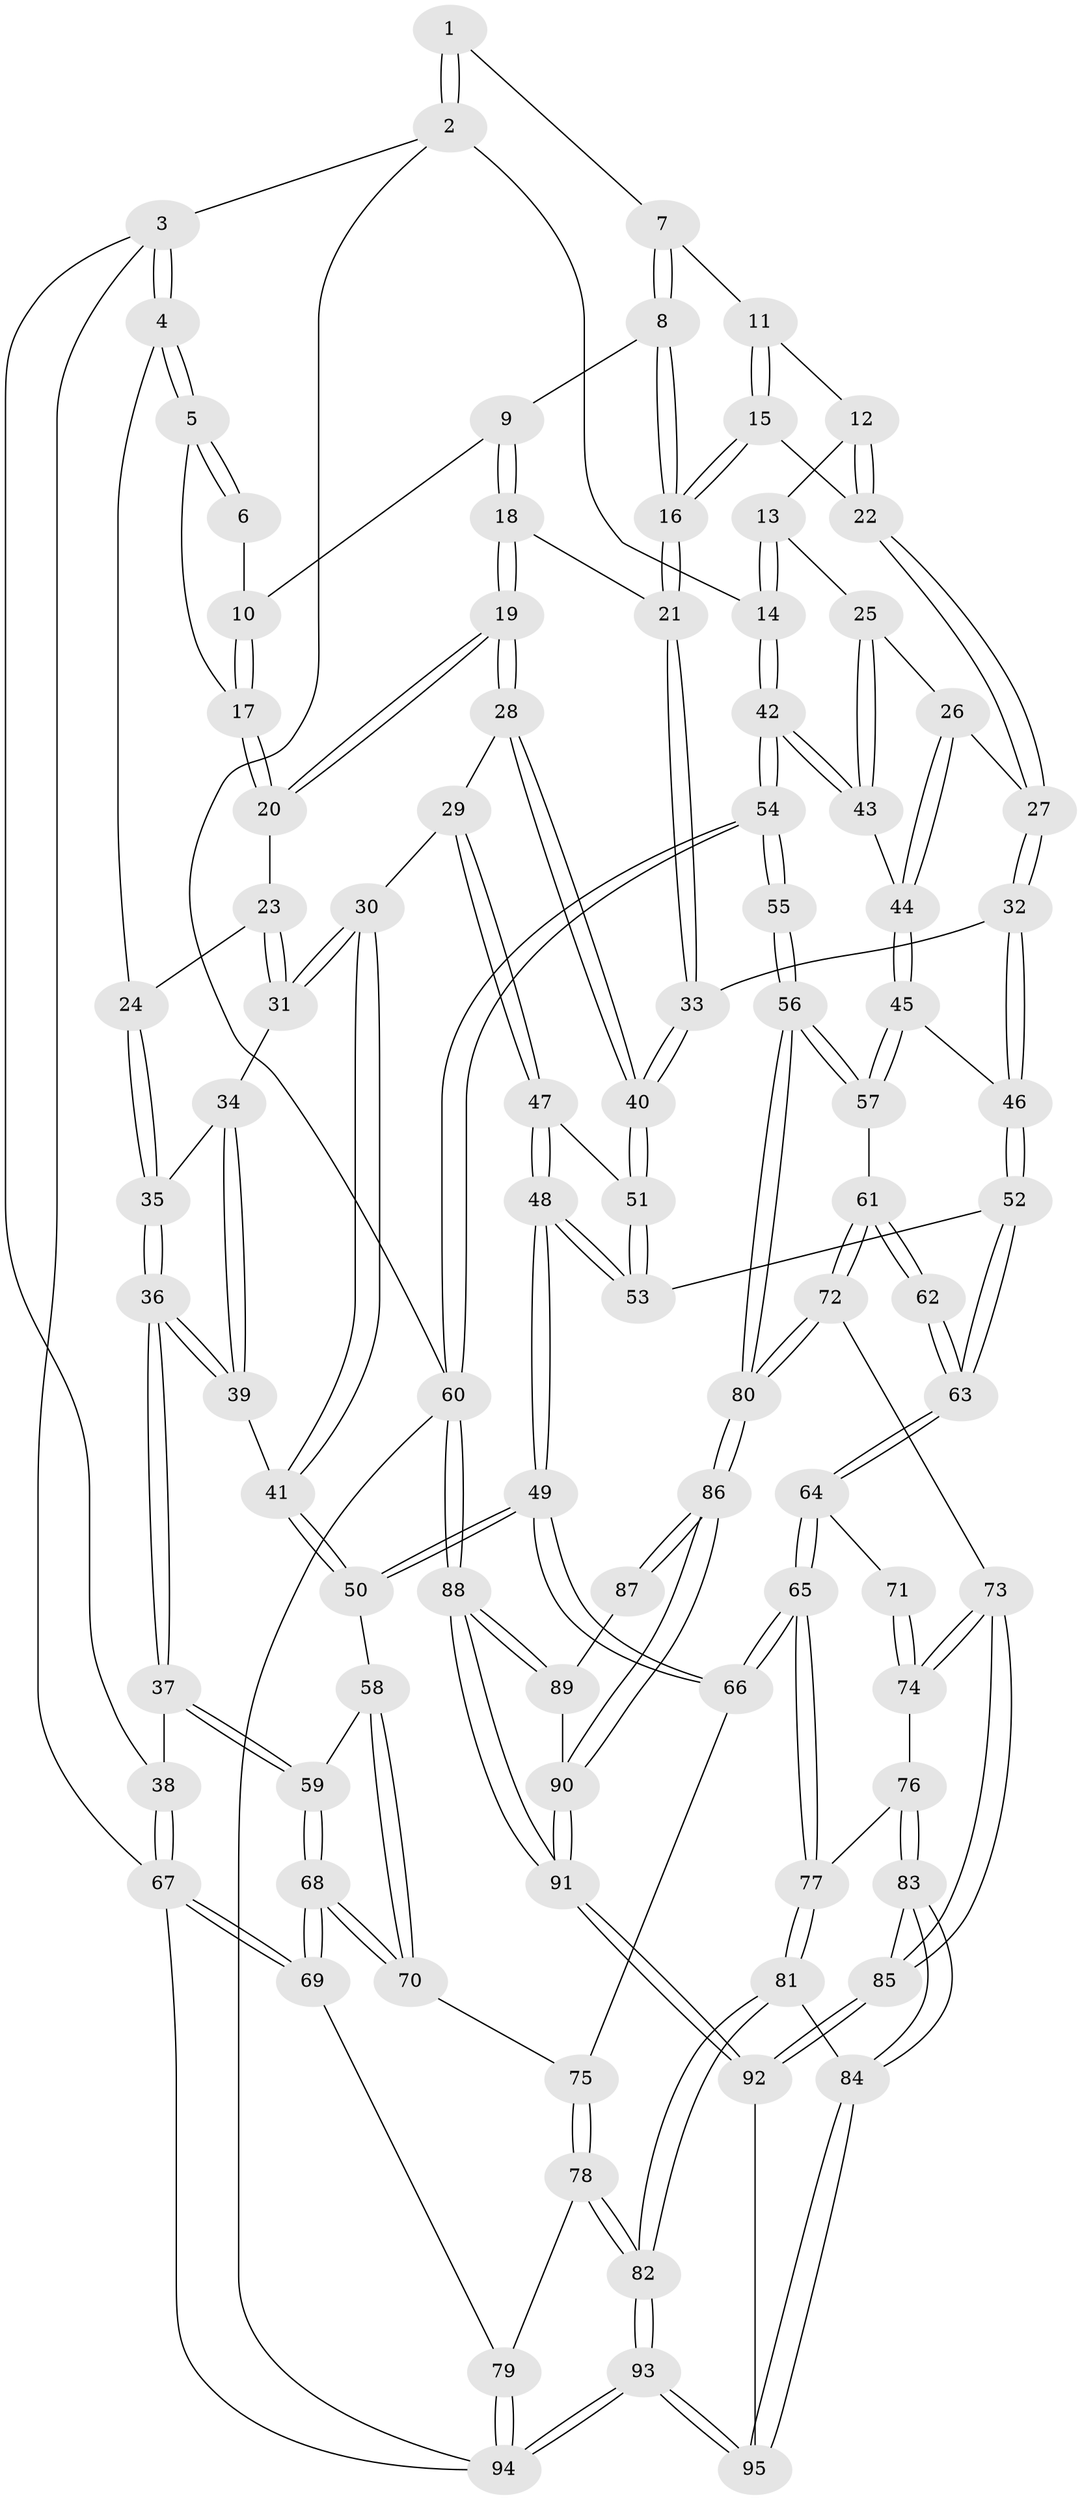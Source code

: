 // coarse degree distribution, {5: 0.07894736842105263, 3: 0.34210526315789475, 4: 0.5526315789473685, 2: 0.02631578947368421}
// Generated by graph-tools (version 1.1) at 2025/38/03/04/25 23:38:21]
// undirected, 95 vertices, 234 edges
graph export_dot {
  node [color=gray90,style=filled];
  1 [pos="+0.6871951438608984+0"];
  2 [pos="+1+0"];
  3 [pos="+0+0"];
  4 [pos="+0+0"];
  5 [pos="+0.02078545980307267+0"];
  6 [pos="+0.48660473564265194+0"];
  7 [pos="+0.6882490265782039+0"];
  8 [pos="+0.6816707554346472+0"];
  9 [pos="+0.5643999082744422+0.06941274679417908"];
  10 [pos="+0.4820810044871624+0.031997086344697244"];
  11 [pos="+0.8131850729500404+0.016535974488642653"];
  12 [pos="+0.8939983569114435+0.0712323819549788"];
  13 [pos="+0.9551473839464707+0.05967442726585549"];
  14 [pos="+1+0"];
  15 [pos="+0.748222312449378+0.10493897836878123"];
  16 [pos="+0.720495843247469+0.09959903991912661"];
  17 [pos="+0.43533375902704635+0.07728616280228803"];
  18 [pos="+0.5773566664337243+0.10907214685277254"];
  19 [pos="+0.43964875568648537+0.21106630145470154"];
  20 [pos="+0.42533659122424605+0.11166817427257937"];
  21 [pos="+0.6659116443389769+0.15409309608426638"];
  22 [pos="+0.7919944076012434+0.11852530736198479"];
  23 [pos="+0.32773176783218955+0.08171504201919622"];
  24 [pos="+0+0"];
  25 [pos="+0.9200035209398679+0.2122928004192711"];
  26 [pos="+0.8711227203393133+0.23337506948863723"];
  27 [pos="+0.8293364101811685+0.22604474621517862"];
  28 [pos="+0.4321257052364456+0.2405542993100107"];
  29 [pos="+0.3907862484014882+0.2601529530413901"];
  30 [pos="+0.37940557587610907+0.26159292271338525"];
  31 [pos="+0.3110370729404183+0.1904717908926574"];
  32 [pos="+0.7245861256988329+0.298495151183038"];
  33 [pos="+0.6592976849411615+0.2531457576923839"];
  34 [pos="+0.21755749422450885+0.1373614313045602"];
  35 [pos="+0.0744316939929404+0"];
  36 [pos="+0.0981562655699088+0.35794079239356075"];
  37 [pos="+0.03770666287162947+0.39389159475017227"];
  38 [pos="+0+0.39273571458396656"];
  39 [pos="+0.1938924343865157+0.3597377775950829"];
  40 [pos="+0.5454754525637034+0.29553037448299974"];
  41 [pos="+0.2336451261872667+0.36953466558658365"];
  42 [pos="+1+0.29930674907456095"];
  43 [pos="+1+0.29078794409278286"];
  44 [pos="+0.8892666979270607+0.3872426946554443"];
  45 [pos="+0.8370640354100458+0.47652081079885095"];
  46 [pos="+0.7795239436024698+0.46094812976045774"];
  47 [pos="+0.4402813011891186+0.4656207620074904"];
  48 [pos="+0.41171949256168483+0.5475470825109965"];
  49 [pos="+0.35715583665282413+0.5988256431704546"];
  50 [pos="+0.33563995710598155+0.5812528141244298"];
  51 [pos="+0.5524265784496385+0.37551877634327824"];
  52 [pos="+0.6692556472770672+0.5085709383331298"];
  53 [pos="+0.6500172884452926+0.5010114890209934"];
  54 [pos="+1+0.6765414988586401"];
  55 [pos="+1+0.6652342410051996"];
  56 [pos="+1+0.6474423144418329"];
  57 [pos="+0.9687632269607455+0.6108257716667133"];
  58 [pos="+0.11172175010558603+0.5826765561486636"];
  59 [pos="+0.10243380069957993+0.5814398083160793"];
  60 [pos="+1+1"];
  61 [pos="+0.6976303023151529+0.7110398995313861"];
  62 [pos="+0.6608193593022101+0.6526829687211375"];
  63 [pos="+0.6549435404037385+0.5829440430983959"];
  64 [pos="+0.45026260012914177+0.6535316197856769"];
  65 [pos="+0.3731668380831688+0.6510208164837084"];
  66 [pos="+0.36448549131522856+0.6385707547420442"];
  67 [pos="+0+0.8017323005269587"];
  68 [pos="+0+0.7457870504167887"];
  69 [pos="+0+0.7846557402608513"];
  70 [pos="+0.1926585619246084+0.7202872105505211"];
  71 [pos="+0.5709273360451846+0.6867574397820337"];
  72 [pos="+0.6851122345942677+0.8276288292591492"];
  73 [pos="+0.6541833181496527+0.833997225055692"];
  74 [pos="+0.5749434482124901+0.7468866071419524"];
  75 [pos="+0.22125046907233878+0.722840383087504"];
  76 [pos="+0.42709187091361767+0.7464926584007259"];
  77 [pos="+0.38696858936874085+0.7071170951424264"];
  78 [pos="+0.18419299913398132+0.8949840807555492"];
  79 [pos="+0.03280741556544099+0.8452038320241352"];
  80 [pos="+0.700402354599837+0.8376380229628442"];
  81 [pos="+0.31207083295610893+0.8720892646476273"];
  82 [pos="+0.19711237036320334+0.9062939871249768"];
  83 [pos="+0.5263886582289407+0.8881944952458941"];
  84 [pos="+0.3823665676832744+0.9444544459596018"];
  85 [pos="+0.5410657796338645+0.8945589186605473"];
  86 [pos="+0.7443304176155809+0.8901414836124523"];
  87 [pos="+0.9467744886715859+0.8022734978422016"];
  88 [pos="+1+1"];
  89 [pos="+0.8901733709807051+0.9316459302004266"];
  90 [pos="+0.7609480800834094+0.9372603239057378"];
  91 [pos="+0.7290871008038398+1"];
  92 [pos="+0.5823374974262814+1"];
  93 [pos="+0.21481967659385723+1"];
  94 [pos="+0.1551847531678382+1"];
  95 [pos="+0.34721131813419037+1"];
  1 -- 2;
  1 -- 2;
  1 -- 7;
  2 -- 3;
  2 -- 14;
  2 -- 60;
  3 -- 4;
  3 -- 4;
  3 -- 38;
  3 -- 67;
  4 -- 5;
  4 -- 5;
  4 -- 24;
  5 -- 6;
  5 -- 6;
  5 -- 17;
  6 -- 10;
  7 -- 8;
  7 -- 8;
  7 -- 11;
  8 -- 9;
  8 -- 16;
  8 -- 16;
  9 -- 10;
  9 -- 18;
  9 -- 18;
  10 -- 17;
  10 -- 17;
  11 -- 12;
  11 -- 15;
  11 -- 15;
  12 -- 13;
  12 -- 22;
  12 -- 22;
  13 -- 14;
  13 -- 14;
  13 -- 25;
  14 -- 42;
  14 -- 42;
  15 -- 16;
  15 -- 16;
  15 -- 22;
  16 -- 21;
  16 -- 21;
  17 -- 20;
  17 -- 20;
  18 -- 19;
  18 -- 19;
  18 -- 21;
  19 -- 20;
  19 -- 20;
  19 -- 28;
  19 -- 28;
  20 -- 23;
  21 -- 33;
  21 -- 33;
  22 -- 27;
  22 -- 27;
  23 -- 24;
  23 -- 31;
  23 -- 31;
  24 -- 35;
  24 -- 35;
  25 -- 26;
  25 -- 43;
  25 -- 43;
  26 -- 27;
  26 -- 44;
  26 -- 44;
  27 -- 32;
  27 -- 32;
  28 -- 29;
  28 -- 40;
  28 -- 40;
  29 -- 30;
  29 -- 47;
  29 -- 47;
  30 -- 31;
  30 -- 31;
  30 -- 41;
  30 -- 41;
  31 -- 34;
  32 -- 33;
  32 -- 46;
  32 -- 46;
  33 -- 40;
  33 -- 40;
  34 -- 35;
  34 -- 39;
  34 -- 39;
  35 -- 36;
  35 -- 36;
  36 -- 37;
  36 -- 37;
  36 -- 39;
  36 -- 39;
  37 -- 38;
  37 -- 59;
  37 -- 59;
  38 -- 67;
  38 -- 67;
  39 -- 41;
  40 -- 51;
  40 -- 51;
  41 -- 50;
  41 -- 50;
  42 -- 43;
  42 -- 43;
  42 -- 54;
  42 -- 54;
  43 -- 44;
  44 -- 45;
  44 -- 45;
  45 -- 46;
  45 -- 57;
  45 -- 57;
  46 -- 52;
  46 -- 52;
  47 -- 48;
  47 -- 48;
  47 -- 51;
  48 -- 49;
  48 -- 49;
  48 -- 53;
  48 -- 53;
  49 -- 50;
  49 -- 50;
  49 -- 66;
  49 -- 66;
  50 -- 58;
  51 -- 53;
  51 -- 53;
  52 -- 53;
  52 -- 63;
  52 -- 63;
  54 -- 55;
  54 -- 55;
  54 -- 60;
  54 -- 60;
  55 -- 56;
  55 -- 56;
  56 -- 57;
  56 -- 57;
  56 -- 80;
  56 -- 80;
  57 -- 61;
  58 -- 59;
  58 -- 70;
  58 -- 70;
  59 -- 68;
  59 -- 68;
  60 -- 88;
  60 -- 88;
  60 -- 94;
  61 -- 62;
  61 -- 62;
  61 -- 72;
  61 -- 72;
  62 -- 63;
  62 -- 63;
  63 -- 64;
  63 -- 64;
  64 -- 65;
  64 -- 65;
  64 -- 71;
  65 -- 66;
  65 -- 66;
  65 -- 77;
  65 -- 77;
  66 -- 75;
  67 -- 69;
  67 -- 69;
  67 -- 94;
  68 -- 69;
  68 -- 69;
  68 -- 70;
  68 -- 70;
  69 -- 79;
  70 -- 75;
  71 -- 74;
  71 -- 74;
  72 -- 73;
  72 -- 80;
  72 -- 80;
  73 -- 74;
  73 -- 74;
  73 -- 85;
  73 -- 85;
  74 -- 76;
  75 -- 78;
  75 -- 78;
  76 -- 77;
  76 -- 83;
  76 -- 83;
  77 -- 81;
  77 -- 81;
  78 -- 79;
  78 -- 82;
  78 -- 82;
  79 -- 94;
  79 -- 94;
  80 -- 86;
  80 -- 86;
  81 -- 82;
  81 -- 82;
  81 -- 84;
  82 -- 93;
  82 -- 93;
  83 -- 84;
  83 -- 84;
  83 -- 85;
  84 -- 95;
  84 -- 95;
  85 -- 92;
  85 -- 92;
  86 -- 87;
  86 -- 87;
  86 -- 90;
  86 -- 90;
  87 -- 89;
  88 -- 89;
  88 -- 89;
  88 -- 91;
  88 -- 91;
  89 -- 90;
  90 -- 91;
  90 -- 91;
  91 -- 92;
  91 -- 92;
  92 -- 95;
  93 -- 94;
  93 -- 94;
  93 -- 95;
  93 -- 95;
}
